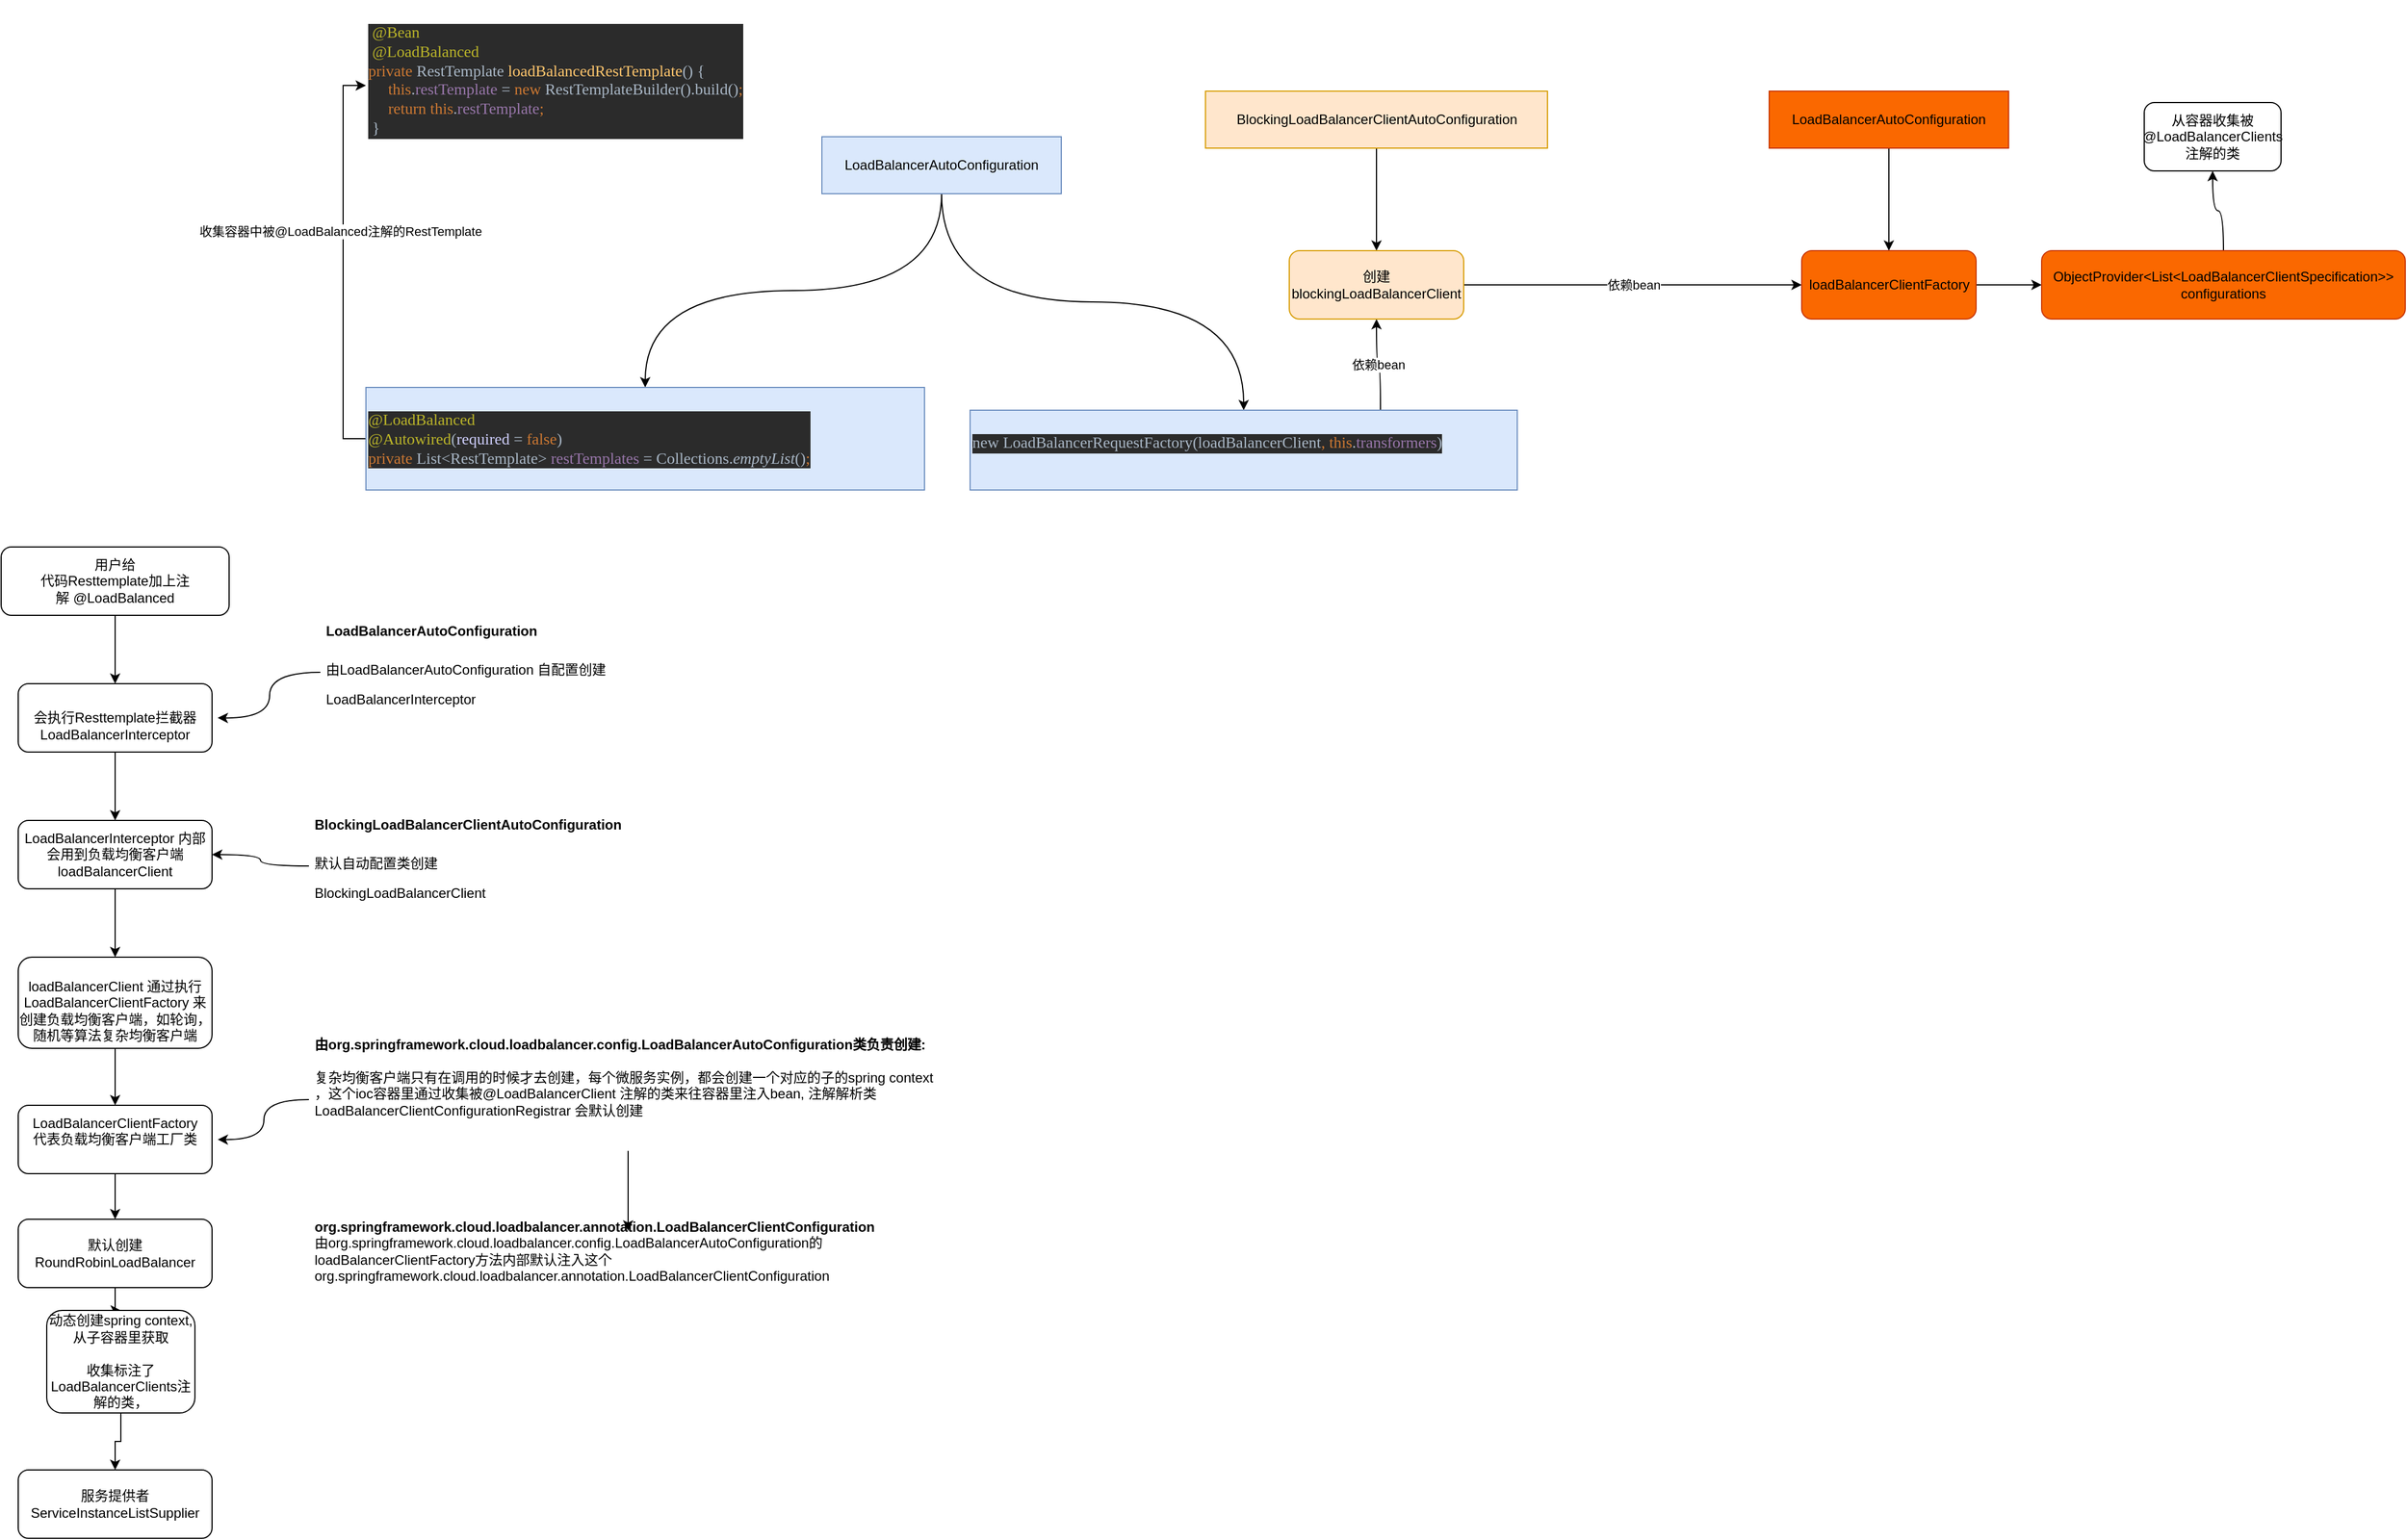 <mxfile version="20.8.20" type="github">
  <diagram id="bruZlcHIP3pg97opyE75" name="2021.0.5-@LoadBalanced">
    <mxGraphModel dx="1947" dy="1663" grid="1" gridSize="10" guides="1" tooltips="1" connect="1" arrows="1" fold="1" page="1" pageScale="1" pageWidth="827" pageHeight="1169" math="0" shadow="0">
      <root>
        <mxCell id="0" />
        <mxCell id="1" parent="0" />
        <mxCell id="1qtRr6nypjZ_Tf2jb777-1" value="&lt;pre style=&quot;background-color:#2b2b2b;color:#a9b7c6;font-family:&#39;JetBrains Mono&#39;;font-size:10.5pt;&quot;&gt; &lt;span style=&quot;color:#bbb529;&quot;&gt;@Bean&lt;br&gt;&lt;/span&gt;&lt;span style=&quot;color:#bbb529;&quot;&gt; @LoadBalanced&lt;br&gt;&lt;/span&gt;&lt;span style=&quot;color:#cc7832;&quot;&gt;private &lt;/span&gt;RestTemplate &lt;span style=&quot;color:#ffc66d;&quot;&gt;loadBalancedRestTemplate&lt;/span&gt;() {&lt;br&gt;     &lt;span style=&quot;color:#cc7832;&quot;&gt;this&lt;/span&gt;.&lt;span style=&quot;color:#9876aa;&quot;&gt;restTemplate &lt;/span&gt;= &lt;span style=&quot;color:#cc7832;&quot;&gt;new &lt;/span&gt;RestTemplateBuilder().build()&lt;span style=&quot;color:#cc7832;&quot;&gt;;&lt;br&gt;&lt;/span&gt;&lt;span style=&quot;color:#cc7832;&quot;&gt;     return this&lt;/span&gt;.&lt;span style=&quot;color:#9876aa;&quot;&gt;restTemplate&lt;/span&gt;&lt;span style=&quot;color:#cc7832;&quot;&gt;;&lt;br&gt;&lt;/span&gt;&lt;span style=&quot;color:#cc7832;&quot;&gt; &lt;/span&gt;}&lt;/pre&gt;" style="text;whiteSpace=wrap;html=1;" parent="1" vertex="1">
          <mxGeometry x="10" y="-90" width="410" height="150" as="geometry" />
        </mxCell>
        <mxCell id="1qtRr6nypjZ_Tf2jb777-19" value="" style="edgeStyle=orthogonalEdgeStyle;rounded=0;orthogonalLoop=1;jettySize=auto;html=1;curved=1;" parent="1" source="1qtRr6nypjZ_Tf2jb777-17" target="1qtRr6nypjZ_Tf2jb777-18" edge="1">
          <mxGeometry relative="1" as="geometry" />
        </mxCell>
        <mxCell id="1qtRr6nypjZ_Tf2jb777-25" style="edgeStyle=orthogonalEdgeStyle;rounded=0;orthogonalLoop=1;jettySize=auto;html=1;entryX=0.5;entryY=0;entryDx=0;entryDy=0;curved=1;" parent="1" source="1qtRr6nypjZ_Tf2jb777-17" target="1qtRr6nypjZ_Tf2jb777-24" edge="1">
          <mxGeometry relative="1" as="geometry" />
        </mxCell>
        <mxCell id="1qtRr6nypjZ_Tf2jb777-17" value="LoadBalancerAutoConfiguration" style="rounded=0;whiteSpace=wrap;html=1;fillColor=#dae8fc;strokeColor=#6c8ebf;" parent="1" vertex="1">
          <mxGeometry x="410" y="30" width="210" height="50" as="geometry" />
        </mxCell>
        <mxCell id="1qtRr6nypjZ_Tf2jb777-22" style="edgeStyle=orthogonalEdgeStyle;rounded=0;orthogonalLoop=1;jettySize=auto;html=1;entryX=0;entryY=0.5;entryDx=0;entryDy=0;exitX=0;exitY=0.5;exitDx=0;exitDy=0;" parent="1" source="1qtRr6nypjZ_Tf2jb777-18" target="1qtRr6nypjZ_Tf2jb777-1" edge="1">
          <mxGeometry relative="1" as="geometry" />
        </mxCell>
        <mxCell id="1qtRr6nypjZ_Tf2jb777-23" value="收集容器中被@LoadBalanced注解的RestTemplate&amp;nbsp;" style="edgeLabel;html=1;align=center;verticalAlign=middle;resizable=0;points=[];" parent="1qtRr6nypjZ_Tf2jb777-22" vertex="1" connectable="0">
          <mxGeometry x="0.154" y="1" relative="1" as="geometry">
            <mxPoint as="offset" />
          </mxGeometry>
        </mxCell>
        <mxCell id="1qtRr6nypjZ_Tf2jb777-18" value="&lt;pre style=&quot;background-color:#2b2b2b;color:#a9b7c6;font-family:&#39;JetBrains Mono&#39;;font-size:10.5pt;&quot;&gt;&lt;span style=&quot;color:#bbb529;&quot;&gt;@LoadBalanced&lt;br&gt;&lt;/span&gt;&lt;span style=&quot;color:#bbb529;&quot;&gt;@Autowired&lt;/span&gt;(&lt;span style=&quot;color:#d0d0ff;&quot;&gt;required &lt;/span&gt;= &lt;span style=&quot;color:#cc7832;&quot;&gt;false&lt;/span&gt;)&lt;br&gt;&lt;span style=&quot;color:#cc7832;&quot;&gt;private &lt;/span&gt;List&amp;lt;RestTemplate&amp;gt; &lt;span style=&quot;color:#9876aa;&quot;&gt;restTemplates &lt;/span&gt;= Collections.&lt;span style=&quot;font-style:italic;&quot;&gt;emptyList&lt;/span&gt;()&lt;span style=&quot;color:#cc7832;&quot;&gt;;&lt;/span&gt;&lt;/pre&gt;" style="text;whiteSpace=wrap;html=1;fillColor=#dae8fc;strokeColor=#6c8ebf;" parent="1" vertex="1">
          <mxGeometry x="10" y="250" width="490" height="90" as="geometry" />
        </mxCell>
        <mxCell id="1qtRr6nypjZ_Tf2jb777-42" value="依赖bean" style="edgeStyle=orthogonalEdgeStyle;curved=1;rounded=0;orthogonalLoop=1;jettySize=auto;html=1;entryX=0.5;entryY=1;entryDx=0;entryDy=0;exitX=0.75;exitY=0;exitDx=0;exitDy=0;" parent="1" source="1qtRr6nypjZ_Tf2jb777-24" target="1qtRr6nypjZ_Tf2jb777-36" edge="1">
          <mxGeometry x="0.006" relative="1" as="geometry">
            <mxPoint as="offset" />
          </mxGeometry>
        </mxCell>
        <mxCell id="1qtRr6nypjZ_Tf2jb777-24" value="&lt;pre style=&quot;background-color:#2b2b2b;color:#a9b7c6;font-family:&#39;JetBrains Mono&#39;;font-size:10.5pt;&quot;&gt;new LoadBalancerRequestFactory(loadBalancerClient&lt;span style=&quot;color:#cc7832;&quot;&gt;, this&lt;/span&gt;.&lt;span style=&quot;color:#9876aa;&quot;&gt;transformers&lt;/span&gt;)&lt;/pre&gt;" style="text;whiteSpace=wrap;html=1;fillColor=#dae8fc;strokeColor=#6c8ebf;" parent="1" vertex="1">
          <mxGeometry x="540" y="270" width="480" height="70" as="geometry" />
        </mxCell>
        <mxCell id="1qtRr6nypjZ_Tf2jb777-37" value="" style="edgeStyle=orthogonalEdgeStyle;curved=1;rounded=0;orthogonalLoop=1;jettySize=auto;html=1;" parent="1" source="1qtRr6nypjZ_Tf2jb777-26" target="1qtRr6nypjZ_Tf2jb777-36" edge="1">
          <mxGeometry relative="1" as="geometry" />
        </mxCell>
        <mxCell id="1qtRr6nypjZ_Tf2jb777-26" value="BlockingLoadBalancerClientAutoConfiguration" style="rounded=0;whiteSpace=wrap;html=1;fillColor=#ffe6cc;strokeColor=#d79b00;" parent="1" vertex="1">
          <mxGeometry x="746.5" y="-10" width="300" height="50" as="geometry" />
        </mxCell>
        <mxCell id="1qtRr6nypjZ_Tf2jb777-49" value="依赖bean" style="edgeStyle=orthogonalEdgeStyle;curved=1;rounded=0;orthogonalLoop=1;jettySize=auto;html=1;" parent="1" source="1qtRr6nypjZ_Tf2jb777-36" target="1qtRr6nypjZ_Tf2jb777-45" edge="1">
          <mxGeometry relative="1" as="geometry" />
        </mxCell>
        <mxCell id="1qtRr6nypjZ_Tf2jb777-36" value="创建&lt;br&gt;blockingLoadBalancerClient" style="rounded=1;whiteSpace=wrap;html=1;fillColor=#ffe6cc;strokeColor=#d79b00;" parent="1" vertex="1">
          <mxGeometry x="820" y="130" width="153" height="60" as="geometry" />
        </mxCell>
        <mxCell id="1qtRr6nypjZ_Tf2jb777-46" style="edgeStyle=orthogonalEdgeStyle;curved=1;rounded=0;orthogonalLoop=1;jettySize=auto;html=1;" parent="1" source="1qtRr6nypjZ_Tf2jb777-43" target="1qtRr6nypjZ_Tf2jb777-45" edge="1">
          <mxGeometry relative="1" as="geometry" />
        </mxCell>
        <mxCell id="1qtRr6nypjZ_Tf2jb777-43" value="LoadBalancerAutoConfiguration" style="rounded=0;whiteSpace=wrap;html=1;fillColor=#fa6800;strokeColor=#C73500;fontColor=#000000;" parent="1" vertex="1">
          <mxGeometry x="1241" y="-10" width="210" height="50" as="geometry" />
        </mxCell>
        <mxCell id="1qtRr6nypjZ_Tf2jb777-50" value="" style="edgeStyle=orthogonalEdgeStyle;curved=1;rounded=0;orthogonalLoop=1;jettySize=auto;html=1;" parent="1" source="1qtRr6nypjZ_Tf2jb777-45" target="1qtRr6nypjZ_Tf2jb777-47" edge="1">
          <mxGeometry relative="1" as="geometry" />
        </mxCell>
        <mxCell id="1qtRr6nypjZ_Tf2jb777-45" value="loadBalancerClientFactory" style="rounded=1;whiteSpace=wrap;html=1;fillColor=#fa6800;strokeColor=#C73500;fontColor=#000000;" parent="1" vertex="1">
          <mxGeometry x="1269.5" y="130" width="153" height="60" as="geometry" />
        </mxCell>
        <mxCell id="1qtRr6nypjZ_Tf2jb777-53" value="" style="edgeStyle=orthogonalEdgeStyle;curved=1;rounded=0;orthogonalLoop=1;jettySize=auto;html=1;" parent="1" source="1qtRr6nypjZ_Tf2jb777-47" target="1qtRr6nypjZ_Tf2jb777-51" edge="1">
          <mxGeometry relative="1" as="geometry" />
        </mxCell>
        <mxCell id="1qtRr6nypjZ_Tf2jb777-47" value="ObjectProvider&amp;lt;List&amp;lt;LoadBalancerClientSpecification&amp;gt;&amp;gt; configurations" style="rounded=1;whiteSpace=wrap;html=1;fillColor=#fa6800;strokeColor=#C73500;fontColor=#000000;" parent="1" vertex="1">
          <mxGeometry x="1480" y="130" width="319" height="60" as="geometry" />
        </mxCell>
        <mxCell id="1qtRr6nypjZ_Tf2jb777-51" value="从容器收集被&lt;br&gt;@LoadBalancerClients注解的类" style="rounded=1;whiteSpace=wrap;html=1;" parent="1" vertex="1">
          <mxGeometry x="1570" width="120" height="60" as="geometry" />
        </mxCell>
        <mxCell id="dHGN2DLLErdkZUD6mJAF-4" value="" style="edgeStyle=orthogonalEdgeStyle;rounded=0;orthogonalLoop=1;jettySize=auto;html=1;" parent="1" source="dHGN2DLLErdkZUD6mJAF-1" target="dHGN2DLLErdkZUD6mJAF-2" edge="1">
          <mxGeometry relative="1" as="geometry" />
        </mxCell>
        <mxCell id="dHGN2DLLErdkZUD6mJAF-1" value="用户给&lt;br&gt;代码Resttemplate加上注解&amp;nbsp;@LoadBalanced" style="rounded=1;whiteSpace=wrap;html=1;" parent="1" vertex="1">
          <mxGeometry x="-310" y="390" width="200" height="60" as="geometry" />
        </mxCell>
        <mxCell id="dHGN2DLLErdkZUD6mJAF-11" value="" style="edgeStyle=orthogonalEdgeStyle;curved=1;rounded=0;orthogonalLoop=1;jettySize=auto;html=1;fontSize=12;" parent="1" source="dHGN2DLLErdkZUD6mJAF-2" target="dHGN2DLLErdkZUD6mJAF-8" edge="1">
          <mxGeometry relative="1" as="geometry" />
        </mxCell>
        <mxCell id="dHGN2DLLErdkZUD6mJAF-2" value="&lt;br&gt;会执行Resttemplate拦截器LoadBalancerInterceptor" style="rounded=1;whiteSpace=wrap;html=1;" parent="1" vertex="1">
          <mxGeometry x="-295" y="510" width="170" height="60" as="geometry" />
        </mxCell>
        <mxCell id="dHGN2DLLErdkZUD6mJAF-7" style="edgeStyle=orthogonalEdgeStyle;rounded=0;orthogonalLoop=1;jettySize=auto;html=1;fontSize=12;curved=1;" parent="1" source="dHGN2DLLErdkZUD6mJAF-6" edge="1">
          <mxGeometry relative="1" as="geometry">
            <mxPoint x="-120" y="540" as="targetPoint" />
          </mxGeometry>
        </mxCell>
        <mxCell id="dHGN2DLLErdkZUD6mJAF-6" value="&lt;h1&gt;&lt;font style=&quot;font-size: 12px;&quot;&gt;LoadBalancerAutoConfiguration&amp;nbsp;&lt;/font&gt;&lt;br&gt;&lt;/h1&gt;&lt;p&gt;由LoadBalancerAutoConfiguration 自配置创建&lt;/p&gt;LoadBalancerInterceptor&lt;p&gt;&amp;nbsp;&lt;/p&gt;" style="text;html=1;strokeColor=none;fillColor=none;spacing=5;spacingTop=-20;whiteSpace=wrap;overflow=hidden;rounded=0;" parent="1" vertex="1">
          <mxGeometry x="-30" y="440" width="300" height="120" as="geometry" />
        </mxCell>
        <mxCell id="dHGN2DLLErdkZUD6mJAF-13" value="" style="edgeStyle=orthogonalEdgeStyle;curved=1;rounded=0;orthogonalLoop=1;jettySize=auto;html=1;fontSize=12;" parent="1" source="dHGN2DLLErdkZUD6mJAF-8" target="dHGN2DLLErdkZUD6mJAF-12" edge="1">
          <mxGeometry relative="1" as="geometry" />
        </mxCell>
        <mxCell id="dHGN2DLLErdkZUD6mJAF-8" value="LoadBalancerInterceptor 内部会用到负载均衡客户端&lt;br&gt;loadBalancerClient" style="rounded=1;whiteSpace=wrap;html=1;" parent="1" vertex="1">
          <mxGeometry x="-295" y="630" width="170" height="60" as="geometry" />
        </mxCell>
        <mxCell id="dHGN2DLLErdkZUD6mJAF-10" style="edgeStyle=orthogonalEdgeStyle;curved=1;rounded=0;orthogonalLoop=1;jettySize=auto;html=1;entryX=1;entryY=0.5;entryDx=0;entryDy=0;fontSize=12;" parent="1" source="dHGN2DLLErdkZUD6mJAF-9" target="dHGN2DLLErdkZUD6mJAF-8" edge="1">
          <mxGeometry relative="1" as="geometry" />
        </mxCell>
        <mxCell id="dHGN2DLLErdkZUD6mJAF-9" value="&lt;h1&gt;&lt;font style=&quot;font-size: 12px;&quot;&gt;BlockingLoadBalancerClientAutoConfiguration&lt;/font&gt;&lt;br&gt;&lt;/h1&gt;&lt;p&gt;默认自动配置类创建&lt;/p&gt;BlockingLoadBalancerClient" style="text;html=1;strokeColor=none;fillColor=none;spacing=5;spacingTop=-20;whiteSpace=wrap;overflow=hidden;rounded=0;" parent="1" vertex="1">
          <mxGeometry x="-40" y="610" width="320" height="120" as="geometry" />
        </mxCell>
        <mxCell id="dHGN2DLLErdkZUD6mJAF-16" value="" style="edgeStyle=orthogonalEdgeStyle;curved=1;rounded=0;orthogonalLoop=1;jettySize=auto;html=1;fontSize=12;" parent="1" source="dHGN2DLLErdkZUD6mJAF-12" target="dHGN2DLLErdkZUD6mJAF-15" edge="1">
          <mxGeometry relative="1" as="geometry" />
        </mxCell>
        <mxCell id="dHGN2DLLErdkZUD6mJAF-12" value="&lt;br&gt;loadBalancerClient 通过执行LoadBalancerClientFactory 来创建负载均衡客户端，如轮询，随机等算法复杂均衡客户端" style="rounded=1;whiteSpace=wrap;html=1;" parent="1" vertex="1">
          <mxGeometry x="-295" y="750" width="170" height="80" as="geometry" />
        </mxCell>
        <mxCell id="dHGN2DLLErdkZUD6mJAF-18" style="edgeStyle=orthogonalEdgeStyle;curved=1;rounded=0;orthogonalLoop=1;jettySize=auto;html=1;fontSize=12;" parent="1" source="dHGN2DLLErdkZUD6mJAF-14" edge="1">
          <mxGeometry relative="1" as="geometry">
            <mxPoint x="-120" y="910" as="targetPoint" />
          </mxGeometry>
        </mxCell>
        <mxCell id="dHGN2DLLErdkZUD6mJAF-22" value="" style="edgeStyle=orthogonalEdgeStyle;curved=1;rounded=0;orthogonalLoop=1;jettySize=auto;html=1;fontSize=12;" parent="1" source="dHGN2DLLErdkZUD6mJAF-14" target="dHGN2DLLErdkZUD6mJAF-21" edge="1">
          <mxGeometry relative="1" as="geometry" />
        </mxCell>
        <mxCell id="dHGN2DLLErdkZUD6mJAF-14" value="&lt;b&gt;由org.springframework.cloud.loadbalancer.config.LoadBalancerAutoConfiguration类负责创建:&lt;/b&gt;&lt;br&gt;&lt;br&gt;复杂均衡客户端只有在调用的时候才去创建，每个微服务实例，都会创建一个对应的子的spring context ，这个ioc容器里通过收集被@LoadBalancerClient 注解的类来往容器里注入bean, 注解解析类LoadBalancerClientConfigurationRegistrar 会默认创建&lt;h1&gt;&lt;/h1&gt;" style="text;html=1;strokeColor=none;fillColor=none;spacing=5;spacingTop=-20;whiteSpace=wrap;overflow=hidden;rounded=0;" parent="1" vertex="1">
          <mxGeometry x="-40" y="830" width="560" height="90" as="geometry" />
        </mxCell>
        <mxCell id="dHGN2DLLErdkZUD6mJAF-20" value="" style="edgeStyle=orthogonalEdgeStyle;curved=1;rounded=0;orthogonalLoop=1;jettySize=auto;html=1;fontSize=12;" parent="1" source="dHGN2DLLErdkZUD6mJAF-15" target="dHGN2DLLErdkZUD6mJAF-19" edge="1">
          <mxGeometry relative="1" as="geometry" />
        </mxCell>
        <mxCell id="dHGN2DLLErdkZUD6mJAF-15" value="LoadBalancerClientFactory&lt;br&gt;代表负载均衡客户端工厂类&lt;br&gt;&amp;nbsp;" style="rounded=1;whiteSpace=wrap;html=1;" parent="1" vertex="1">
          <mxGeometry x="-295" y="880" width="170" height="60" as="geometry" />
        </mxCell>
        <mxCell id="AOHN78ILGbxUvLxwIOxl-5" value="" style="edgeStyle=orthogonalEdgeStyle;rounded=0;orthogonalLoop=1;jettySize=auto;html=1;" edge="1" parent="1" source="dHGN2DLLErdkZUD6mJAF-19" target="AOHN78ILGbxUvLxwIOxl-4">
          <mxGeometry relative="1" as="geometry" />
        </mxCell>
        <mxCell id="dHGN2DLLErdkZUD6mJAF-19" value="默认创建RoundRobinLoadBalancer" style="rounded=1;whiteSpace=wrap;html=1;" parent="1" vertex="1">
          <mxGeometry x="-295" y="980" width="170" height="60" as="geometry" />
        </mxCell>
        <mxCell id="dHGN2DLLErdkZUD6mJAF-21" value="&lt;b&gt;org.springframework.cloud.loadbalancer.annotation.LoadBalancerClientConfiguration&lt;/b&gt;&lt;br&gt;&lt;span style=&quot;border-color: var(--border-color);&quot;&gt;由org.springframework.cloud.loadbalancer.config.LoadBalancerAutoConfiguration的loadBalancerClientFactory方法内部默认注入这个&lt;/span&gt;&lt;span style=&quot;border-color: var(--border-color);&quot;&gt;org.springframework.cloud.loadbalancer.annotation.LoadBalancerClientConfiguration&lt;/span&gt;&lt;br style=&quot;border-color: var(--border-color);&quot;&gt;&lt;h1&gt;&lt;/h1&gt;" style="text;html=1;strokeColor=none;fillColor=none;spacing=5;spacingTop=-20;whiteSpace=wrap;overflow=hidden;rounded=0;" parent="1" vertex="1">
          <mxGeometry x="-40" y="990" width="560" height="90" as="geometry" />
        </mxCell>
        <mxCell id="AOHN78ILGbxUvLxwIOxl-1" value="服务提供者&lt;br&gt;ServiceInstanceListSupplier" style="rounded=1;whiteSpace=wrap;html=1;" vertex="1" parent="1">
          <mxGeometry x="-295" y="1200" width="170" height="60" as="geometry" />
        </mxCell>
        <mxCell id="AOHN78ILGbxUvLxwIOxl-6" value="" style="edgeStyle=orthogonalEdgeStyle;rounded=0;orthogonalLoop=1;jettySize=auto;html=1;" edge="1" parent="1" source="AOHN78ILGbxUvLxwIOxl-4" target="AOHN78ILGbxUvLxwIOxl-1">
          <mxGeometry relative="1" as="geometry" />
        </mxCell>
        <mxCell id="AOHN78ILGbxUvLxwIOxl-4" value="动态创建spring context,从子容器里获取&lt;br&gt;&lt;br&gt;收集标注了LoadBalancerClients注解的类，&lt;br&gt;" style="rounded=1;whiteSpace=wrap;html=1;" vertex="1" parent="1">
          <mxGeometry x="-270" y="1060" width="130" height="90" as="geometry" />
        </mxCell>
      </root>
    </mxGraphModel>
  </diagram>
</mxfile>
